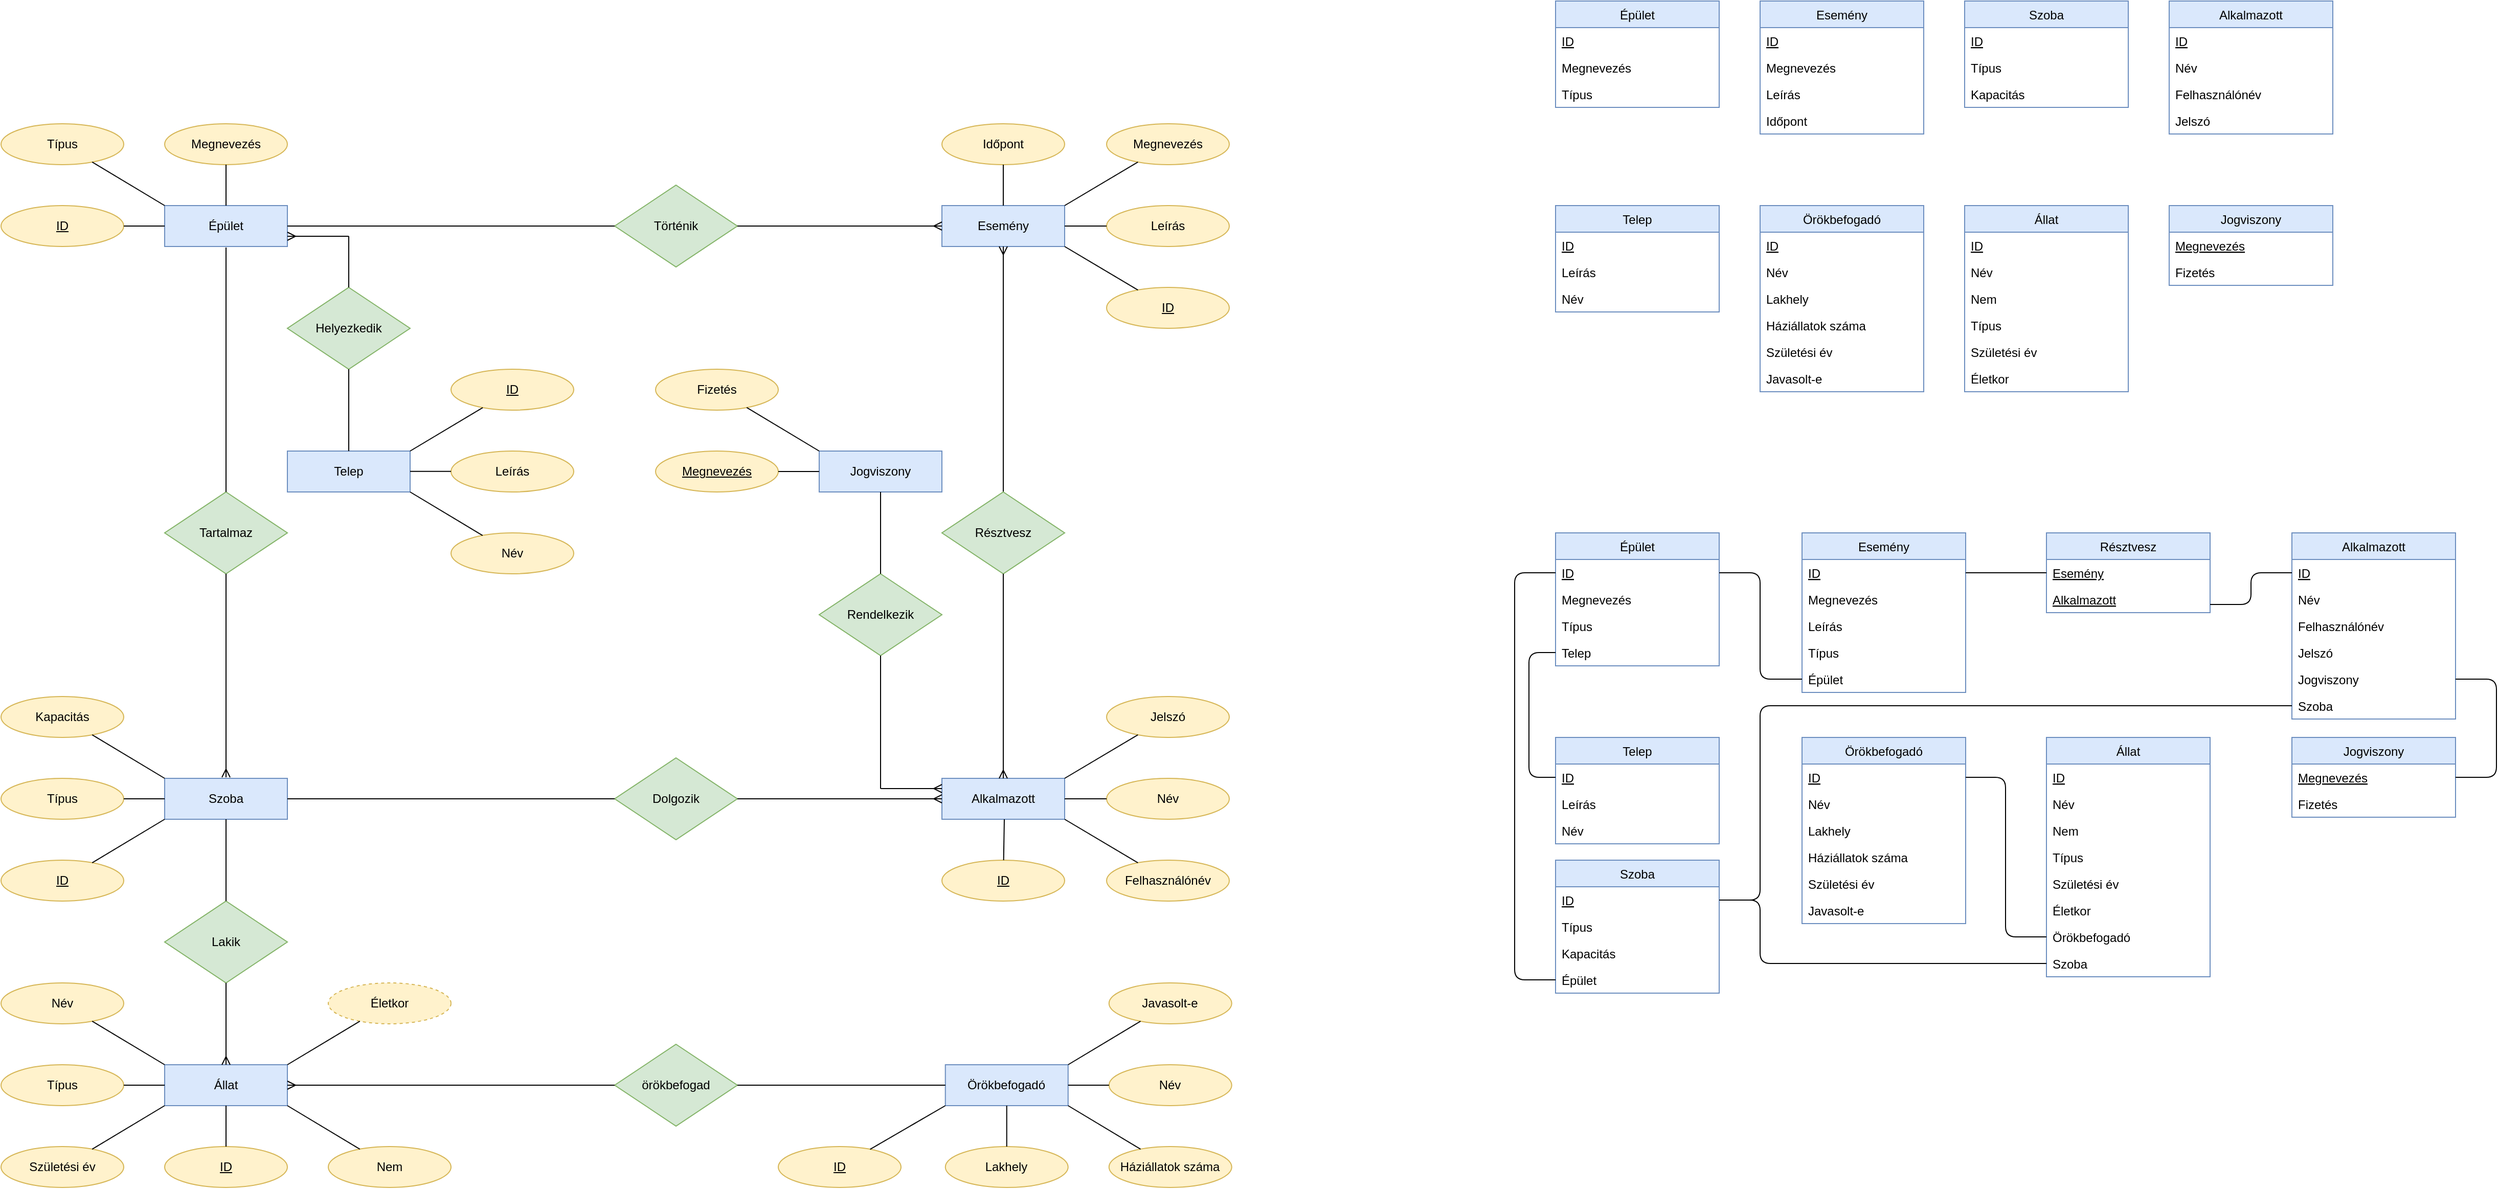<mxfile version="14.5.1" type="device"><diagram id="u18SW2AZ_lB3MHqnyf4B" name="1 oldal"><mxGraphModel dx="1183" dy="716" grid="1" gridSize="10" guides="1" tooltips="1" connect="1" arrows="1" fold="1" page="1" pageScale="1" pageWidth="827" pageHeight="1169" math="0" shadow="0"><root><mxCell id="0"/><mxCell id="1" parent="0"/><mxCell id="mSqwSO7IdRFljXTnR4P8-1" value="Épület" style="rounded=0;whiteSpace=wrap;html=1;fillColor=#dae8fc;strokeColor=#6c8ebf;" parent="1" vertex="1"><mxGeometry x="320" y="280" width="120" height="40" as="geometry"/></mxCell><mxCell id="mSqwSO7IdRFljXTnR4P8-2" value="Szoba" style="rounded=0;whiteSpace=wrap;html=1;fillColor=#dae8fc;strokeColor=#6c8ebf;" parent="1" vertex="1"><mxGeometry x="320" y="840" width="120" height="40" as="geometry"/></mxCell><mxCell id="mSqwSO7IdRFljXTnR4P8-3" value="Állat" style="rounded=0;whiteSpace=wrap;html=1;fillColor=#dae8fc;strokeColor=#6c8ebf;" parent="1" vertex="1"><mxGeometry x="320" y="1120" width="120" height="40" as="geometry"/></mxCell><mxCell id="mSqwSO7IdRFljXTnR4P8-4" value="Alkalmazott" style="rounded=0;whiteSpace=wrap;html=1;fillColor=#dae8fc;strokeColor=#6c8ebf;" parent="1" vertex="1"><mxGeometry x="1080" y="840" width="120" height="40" as="geometry"/></mxCell><mxCell id="mSqwSO7IdRFljXTnR4P8-6" value="Örökbefogadó" style="rounded=0;whiteSpace=wrap;html=1;fillColor=#dae8fc;strokeColor=#6c8ebf;" parent="1" vertex="1"><mxGeometry x="1083.37" y="1120" width="120" height="40" as="geometry"/></mxCell><mxCell id="mSqwSO7IdRFljXTnR4P8-7" value="Megnevezés" style="ellipse;whiteSpace=wrap;html=1;fillColor=#fff2cc;strokeColor=#d6b656;" parent="1" vertex="1"><mxGeometry x="320" y="200" width="120" height="40" as="geometry"/></mxCell><mxCell id="mSqwSO7IdRFljXTnR4P8-9" value="" style="endArrow=none;html=1;entryX=0.5;entryY=0;entryDx=0;entryDy=0;exitX=0.5;exitY=1;exitDx=0;exitDy=0;" parent="1" source="mSqwSO7IdRFljXTnR4P8-7" target="mSqwSO7IdRFljXTnR4P8-1" edge="1"><mxGeometry width="50" height="50" relative="1" as="geometry"><mxPoint x="390" y="340" as="sourcePoint"/><mxPoint x="440" y="290" as="targetPoint"/></mxGeometry></mxCell><mxCell id="mSqwSO7IdRFljXTnR4P8-11" value="Típus" style="ellipse;whiteSpace=wrap;html=1;fillColor=#fff2cc;strokeColor=#d6b656;" parent="1" vertex="1"><mxGeometry x="160" y="200" width="120" height="40" as="geometry"/></mxCell><mxCell id="mSqwSO7IdRFljXTnR4P8-13" value="" style="endArrow=none;html=1;exitX=0;exitY=0;exitDx=0;exitDy=0;" parent="1" source="mSqwSO7IdRFljXTnR4P8-1" target="mSqwSO7IdRFljXTnR4P8-11" edge="1"><mxGeometry width="50" height="50" relative="1" as="geometry"><mxPoint x="390" y="250" as="sourcePoint"/><mxPoint x="390" y="290.0" as="targetPoint"/></mxGeometry></mxCell><mxCell id="mSqwSO7IdRFljXTnR4P8-15" value="Tartalmaz" style="rhombus;whiteSpace=wrap;html=1;fillColor=#d5e8d4;strokeColor=#82b366;" parent="1" vertex="1"><mxGeometry x="320" y="560" width="120" height="80" as="geometry"/></mxCell><mxCell id="mSqwSO7IdRFljXTnR4P8-16" value="Dolgozik" style="rhombus;whiteSpace=wrap;html=1;fillColor=#d5e8d4;strokeColor=#82b366;" parent="1" vertex="1"><mxGeometry x="760" y="820" width="120" height="80" as="geometry"/></mxCell><mxCell id="mSqwSO7IdRFljXTnR4P8-17" value="Lakik" style="rhombus;whiteSpace=wrap;html=1;fillColor=#d5e8d4;strokeColor=#82b366;" parent="1" vertex="1"><mxGeometry x="320" y="960" width="120" height="80" as="geometry"/></mxCell><mxCell id="mSqwSO7IdRFljXTnR4P8-18" value="örökbefogad" style="rhombus;whiteSpace=wrap;html=1;fillColor=#d5e8d4;strokeColor=#82b366;" parent="1" vertex="1"><mxGeometry x="760" y="1100" width="120" height="80" as="geometry"/></mxCell><mxCell id="mSqwSO7IdRFljXTnR4P8-19" value="Kapacitás" style="ellipse;whiteSpace=wrap;html=1;fillColor=#fff2cc;strokeColor=#d6b656;" parent="1" vertex="1"><mxGeometry x="160" y="760" width="120" height="40" as="geometry"/></mxCell><mxCell id="mSqwSO7IdRFljXTnR4P8-20" value="Típus" style="ellipse;whiteSpace=wrap;html=1;fillColor=#fff2cc;strokeColor=#d6b656;" parent="1" vertex="1"><mxGeometry x="160" y="840" width="120" height="40" as="geometry"/></mxCell><mxCell id="mSqwSO7IdRFljXTnR4P8-21" value="Név" style="ellipse;whiteSpace=wrap;html=1;fillColor=#fff2cc;strokeColor=#d6b656;" parent="1" vertex="1"><mxGeometry x="160" y="1040" width="120" height="40" as="geometry"/></mxCell><mxCell id="mSqwSO7IdRFljXTnR4P8-22" value="Típus" style="ellipse;whiteSpace=wrap;html=1;fillColor=#fff2cc;strokeColor=#d6b656;" parent="1" vertex="1"><mxGeometry x="160" y="1120" width="120" height="40" as="geometry"/></mxCell><mxCell id="mSqwSO7IdRFljXTnR4P8-23" value="Születési év" style="ellipse;whiteSpace=wrap;html=1;fillColor=#fff2cc;strokeColor=#d6b656;" parent="1" vertex="1"><mxGeometry x="160" y="1200" width="120" height="40" as="geometry"/></mxCell><mxCell id="mSqwSO7IdRFljXTnR4P8-24" value="Nem" style="ellipse;whiteSpace=wrap;html=1;fillColor=#fff2cc;strokeColor=#d6b656;" parent="1" vertex="1"><mxGeometry x="480" y="1200" width="120" height="40" as="geometry"/></mxCell><mxCell id="mSqwSO7IdRFljXTnR4P8-25" value="&lt;u&gt;ID&lt;/u&gt;" style="ellipse;whiteSpace=wrap;html=1;fillColor=#fff2cc;strokeColor=#d6b656;" parent="1" vertex="1"><mxGeometry x="160" y="280" width="120" height="40" as="geometry"/></mxCell><mxCell id="mSqwSO7IdRFljXTnR4P8-26" value="&lt;u&gt;ID&lt;/u&gt;" style="ellipse;whiteSpace=wrap;html=1;fillColor=#fff2cc;strokeColor=#d6b656;" parent="1" vertex="1"><mxGeometry x="160" y="920" width="120" height="40" as="geometry"/></mxCell><mxCell id="mSqwSO7IdRFljXTnR4P8-27" value="&lt;u&gt;ID&lt;/u&gt;" style="ellipse;whiteSpace=wrap;html=1;fillColor=#fff2cc;strokeColor=#d6b656;" parent="1" vertex="1"><mxGeometry x="320" y="1200" width="120" height="40" as="geometry"/></mxCell><mxCell id="mSqwSO7IdRFljXTnR4P8-28" value="Név" style="ellipse;whiteSpace=wrap;html=1;fillColor=#fff2cc;strokeColor=#d6b656;" parent="1" vertex="1"><mxGeometry x="1241" y="840" width="120" height="40" as="geometry"/></mxCell><mxCell id="mSqwSO7IdRFljXTnR4P8-31" value="Felhasználónév" style="ellipse;whiteSpace=wrap;html=1;fillColor=#fff2cc;strokeColor=#d6b656;" parent="1" vertex="1"><mxGeometry x="1241" y="920" width="120" height="40" as="geometry"/></mxCell><mxCell id="mSqwSO7IdRFljXTnR4P8-32" value="Jelszó" style="ellipse;whiteSpace=wrap;html=1;fillColor=#fff2cc;strokeColor=#d6b656;" parent="1" vertex="1"><mxGeometry x="1241" y="760" width="120" height="40" as="geometry"/></mxCell><mxCell id="mSqwSO7IdRFljXTnR4P8-34" value="&lt;u&gt;ID&lt;/u&gt;" style="ellipse;whiteSpace=wrap;html=1;fillColor=#fff2cc;strokeColor=#d6b656;" parent="1" vertex="1"><mxGeometry x="1080" y="920" width="120" height="40" as="geometry"/></mxCell><mxCell id="mSqwSO7IdRFljXTnR4P8-35" value="Név" style="ellipse;whiteSpace=wrap;html=1;fillColor=#fff2cc;strokeColor=#d6b656;" parent="1" vertex="1"><mxGeometry x="1243.37" y="1120" width="120" height="40" as="geometry"/></mxCell><mxCell id="mSqwSO7IdRFljXTnR4P8-37" value="Lakhely" style="ellipse;whiteSpace=wrap;html=1;fillColor=#fff2cc;strokeColor=#d6b656;" parent="1" vertex="1"><mxGeometry x="1083.37" y="1200" width="120" height="40" as="geometry"/></mxCell><mxCell id="mSqwSO7IdRFljXTnR4P8-38" value="Háziállatok száma" style="ellipse;whiteSpace=wrap;html=1;fillColor=#fff2cc;strokeColor=#d6b656;" parent="1" vertex="1"><mxGeometry x="1243.37" y="1200" width="120" height="40" as="geometry"/></mxCell><mxCell id="mSqwSO7IdRFljXTnR4P8-39" value="Javasolt-e" style="ellipse;whiteSpace=wrap;html=1;fillColor=#fff2cc;strokeColor=#d6b656;" parent="1" vertex="1"><mxGeometry x="1243.37" y="1040" width="120" height="40" as="geometry"/></mxCell><mxCell id="mSqwSO7IdRFljXTnR4P8-42" value="Esemény" style="rounded=0;whiteSpace=wrap;html=1;fillColor=#dae8fc;strokeColor=#6c8ebf;" parent="1" vertex="1"><mxGeometry x="1080" y="280" width="120" height="40" as="geometry"/></mxCell><mxCell id="mSqwSO7IdRFljXTnR4P8-43" value="Időpont" style="ellipse;whiteSpace=wrap;html=1;fillColor=#fff2cc;strokeColor=#d6b656;" parent="1" vertex="1"><mxGeometry x="1080" y="200" width="120" height="40" as="geometry"/></mxCell><mxCell id="mSqwSO7IdRFljXTnR4P8-44" value="Megnevezés" style="ellipse;whiteSpace=wrap;html=1;fillColor=#fff2cc;strokeColor=#d6b656;" parent="1" vertex="1"><mxGeometry x="1241" y="200" width="120" height="40" as="geometry"/></mxCell><mxCell id="mSqwSO7IdRFljXTnR4P8-45" value="Leírás" style="ellipse;whiteSpace=wrap;html=1;fillColor=#fff2cc;strokeColor=#d6b656;" parent="1" vertex="1"><mxGeometry x="1241" y="280" width="120" height="40" as="geometry"/></mxCell><mxCell id="mSqwSO7IdRFljXTnR4P8-46" value="&lt;u&gt;ID&lt;/u&gt;" style="ellipse;whiteSpace=wrap;html=1;fillColor=#fff2cc;strokeColor=#d6b656;" parent="1" vertex="1"><mxGeometry x="1241" y="360" width="120" height="40" as="geometry"/></mxCell><mxCell id="mSqwSO7IdRFljXTnR4P8-48" value="Történik" style="rhombus;whiteSpace=wrap;html=1;fillColor=#d5e8d4;strokeColor=#82b366;" parent="1" vertex="1"><mxGeometry x="760" y="260" width="120" height="80" as="geometry"/></mxCell><mxCell id="mSqwSO7IdRFljXTnR4P8-49" value="" style="endArrow=none;html=1;entryX=0;entryY=0.5;entryDx=0;entryDy=0;" parent="1" source="mSqwSO7IdRFljXTnR4P8-25" target="mSqwSO7IdRFljXTnR4P8-1" edge="1"><mxGeometry width="50" height="50" relative="1" as="geometry"><mxPoint x="280" y="300" as="sourcePoint"/><mxPoint x="350" y="370" as="targetPoint"/></mxGeometry></mxCell><mxCell id="mSqwSO7IdRFljXTnR4P8-51" value="" style="endArrow=none;html=1;exitX=0;exitY=0;exitDx=0;exitDy=0;" parent="1" source="mSqwSO7IdRFljXTnR4P8-2" target="mSqwSO7IdRFljXTnR4P8-19" edge="1"><mxGeometry width="50" height="50" relative="1" as="geometry"><mxPoint x="300" y="520.0" as="sourcePoint"/><mxPoint x="340" y="520.0" as="targetPoint"/></mxGeometry></mxCell><mxCell id="mSqwSO7IdRFljXTnR4P8-52" value="" style="endArrow=none;html=1;" parent="1" source="mSqwSO7IdRFljXTnR4P8-2" target="mSqwSO7IdRFljXTnR4P8-20" edge="1"><mxGeometry width="50" height="50" relative="1" as="geometry"><mxPoint x="330" y="850" as="sourcePoint"/><mxPoint x="259.139" y="807.483" as="targetPoint"/></mxGeometry></mxCell><mxCell id="mSqwSO7IdRFljXTnR4P8-54" value="" style="endArrow=none;html=1;entryX=0;entryY=1;entryDx=0;entryDy=0;" parent="1" source="mSqwSO7IdRFljXTnR4P8-26" target="mSqwSO7IdRFljXTnR4P8-2" edge="1"><mxGeometry width="50" height="50" relative="1" as="geometry"><mxPoint x="340" y="880" as="sourcePoint"/><mxPoint x="300" y="880" as="targetPoint"/></mxGeometry></mxCell><mxCell id="mSqwSO7IdRFljXTnR4P8-55" value="" style="endArrow=none;html=1;exitX=0;exitY=0;exitDx=0;exitDy=0;" parent="1" source="mSqwSO7IdRFljXTnR4P8-3" target="mSqwSO7IdRFljXTnR4P8-21" edge="1"><mxGeometry width="50" height="50" relative="1" as="geometry"><mxPoint x="350" y="890" as="sourcePoint"/><mxPoint x="310" y="890" as="targetPoint"/></mxGeometry></mxCell><mxCell id="mSqwSO7IdRFljXTnR4P8-56" value="" style="endArrow=none;html=1;exitX=1;exitY=1;exitDx=0;exitDy=0;" parent="1" source="mSqwSO7IdRFljXTnR4P8-3" target="mSqwSO7IdRFljXTnR4P8-24" edge="1"><mxGeometry width="50" height="50" relative="1" as="geometry"><mxPoint x="330" y="1130" as="sourcePoint"/><mxPoint x="259.139" y="1087.483" as="targetPoint"/></mxGeometry></mxCell><mxCell id="mSqwSO7IdRFljXTnR4P8-58" value="" style="endArrow=none;html=1;exitX=0.5;exitY=1;exitDx=0;exitDy=0;entryX=0.5;entryY=0;entryDx=0;entryDy=0;" parent="1" source="mSqwSO7IdRFljXTnR4P8-3" target="mSqwSO7IdRFljXTnR4P8-27" edge="1"><mxGeometry width="50" height="50" relative="1" as="geometry"><mxPoint x="450" y="1170" as="sourcePoint"/><mxPoint x="520.861" y="1212.517" as="targetPoint"/></mxGeometry></mxCell><mxCell id="mSqwSO7IdRFljXTnR4P8-59" value="" style="endArrow=none;html=1;exitX=0;exitY=1;exitDx=0;exitDy=0;" parent="1" source="mSqwSO7IdRFljXTnR4P8-3" target="mSqwSO7IdRFljXTnR4P8-23" edge="1"><mxGeometry width="50" height="50" relative="1" as="geometry"><mxPoint x="390" y="1170" as="sourcePoint"/><mxPoint x="390" y="1210" as="targetPoint"/></mxGeometry></mxCell><mxCell id="mSqwSO7IdRFljXTnR4P8-60" value="" style="endArrow=none;html=1;exitX=0;exitY=0.5;exitDx=0;exitDy=0;entryX=1;entryY=0.5;entryDx=0;entryDy=0;" parent="1" source="mSqwSO7IdRFljXTnR4P8-3" target="mSqwSO7IdRFljXTnR4P8-22" edge="1"><mxGeometry width="50" height="50" relative="1" as="geometry"><mxPoint x="330" y="1170" as="sourcePoint"/><mxPoint x="259.139" y="1212.517" as="targetPoint"/></mxGeometry></mxCell><mxCell id="mSqwSO7IdRFljXTnR4P8-62" value="" style="endArrow=none;html=1;entryX=0.5;entryY=1;entryDx=0;entryDy=0;" parent="1" source="mSqwSO7IdRFljXTnR4P8-37" target="mSqwSO7IdRFljXTnR4P8-6" edge="1"><mxGeometry width="50" height="50" relative="1" as="geometry"><mxPoint x="1022.509" y="1212.517" as="sourcePoint"/><mxPoint x="1093.37" y="1170" as="targetPoint"/></mxGeometry></mxCell><mxCell id="mSqwSO7IdRFljXTnR4P8-63" value="" style="endArrow=none;html=1;entryX=1;entryY=1;entryDx=0;entryDy=0;" parent="1" source="mSqwSO7IdRFljXTnR4P8-38" target="mSqwSO7IdRFljXTnR4P8-6" edge="1"><mxGeometry width="50" height="50" relative="1" as="geometry"><mxPoint x="1032.509" y="1222.517" as="sourcePoint"/><mxPoint x="1103.37" y="1180" as="targetPoint"/></mxGeometry></mxCell><mxCell id="mSqwSO7IdRFljXTnR4P8-64" value="" style="endArrow=none;html=1;entryX=1;entryY=0.5;entryDx=0;entryDy=0;exitX=0;exitY=0.5;exitDx=0;exitDy=0;" parent="1" source="mSqwSO7IdRFljXTnR4P8-35" target="mSqwSO7IdRFljXTnR4P8-6" edge="1"><mxGeometry width="50" height="50" relative="1" as="geometry"><mxPoint x="1284.231" y="1212.517" as="sourcePoint"/><mxPoint x="1213.37" y="1170" as="targetPoint"/></mxGeometry></mxCell><mxCell id="mSqwSO7IdRFljXTnR4P8-65" value="" style="endArrow=none;html=1;entryX=1;entryY=0;entryDx=0;entryDy=0;" parent="1" source="mSqwSO7IdRFljXTnR4P8-39" target="mSqwSO7IdRFljXTnR4P8-6" edge="1"><mxGeometry width="50" height="50" relative="1" as="geometry"><mxPoint x="1253.37" y="1150" as="sourcePoint"/><mxPoint x="1213.37" y="1150" as="targetPoint"/></mxGeometry></mxCell><mxCell id="mSqwSO7IdRFljXTnR4P8-68" value="" style="endArrow=none;html=1;exitX=1;exitY=1;exitDx=0;exitDy=0;" parent="1" source="mSqwSO7IdRFljXTnR4P8-4" target="mSqwSO7IdRFljXTnR4P8-31" edge="1"><mxGeometry width="50" height="50" relative="1" as="geometry"><mxPoint x="1153.37" y="890" as="sourcePoint"/><mxPoint x="1153.37" y="930" as="targetPoint"/></mxGeometry></mxCell><mxCell id="mSqwSO7IdRFljXTnR4P8-69" value="" style="endArrow=none;html=1;exitX=1;exitY=0.5;exitDx=0;exitDy=0;" parent="1" source="mSqwSO7IdRFljXTnR4P8-4" target="mSqwSO7IdRFljXTnR4P8-28" edge="1"><mxGeometry width="50" height="50" relative="1" as="geometry"><mxPoint x="1213.37" y="890" as="sourcePoint"/><mxPoint x="1284.231" y="932.517" as="targetPoint"/></mxGeometry></mxCell><mxCell id="mSqwSO7IdRFljXTnR4P8-70" value="" style="endArrow=none;html=1;exitX=1;exitY=0;exitDx=0;exitDy=0;" parent="1" source="mSqwSO7IdRFljXTnR4P8-4" target="mSqwSO7IdRFljXTnR4P8-32" edge="1"><mxGeometry width="50" height="50" relative="1" as="geometry"><mxPoint x="1213.37" y="870" as="sourcePoint"/><mxPoint x="1253.37" y="870" as="targetPoint"/></mxGeometry></mxCell><mxCell id="mSqwSO7IdRFljXTnR4P8-71" value="" style="endArrow=none;html=1;" parent="1" target="mSqwSO7IdRFljXTnR4P8-34" edge="1"><mxGeometry width="50" height="50" relative="1" as="geometry"><mxPoint x="1141" y="880" as="sourcePoint"/><mxPoint x="1284.231" y="807.483" as="targetPoint"/></mxGeometry></mxCell><mxCell id="mSqwSO7IdRFljXTnR4P8-73" value="" style="endArrow=none;html=1;entryX=1;entryY=1;entryDx=0;entryDy=0;" parent="1" source="mSqwSO7IdRFljXTnR4P8-46" target="mSqwSO7IdRFljXTnR4P8-42" edge="1"><mxGeometry width="50" height="50" relative="1" as="geometry"><mxPoint x="1163.37" y="660" as="sourcePoint"/><mxPoint x="1163.37" y="620" as="targetPoint"/></mxGeometry></mxCell><mxCell id="mSqwSO7IdRFljXTnR4P8-74" value="" style="endArrow=none;html=1;entryX=1;entryY=0.5;entryDx=0;entryDy=0;exitX=0;exitY=0.5;exitDx=0;exitDy=0;" parent="1" source="mSqwSO7IdRFljXTnR4P8-45" target="mSqwSO7IdRFljXTnR4P8-42" edge="1"><mxGeometry width="50" height="50" relative="1" as="geometry"><mxPoint x="1284.231" y="372.517" as="sourcePoint"/><mxPoint x="1213.37" y="330" as="targetPoint"/></mxGeometry></mxCell><mxCell id="mSqwSO7IdRFljXTnR4P8-75" value="" style="endArrow=none;html=1;entryX=1;entryY=0;entryDx=0;entryDy=0;" parent="1" source="mSqwSO7IdRFljXTnR4P8-44" target="mSqwSO7IdRFljXTnR4P8-42" edge="1"><mxGeometry width="50" height="50" relative="1" as="geometry"><mxPoint x="1253.37" y="310" as="sourcePoint"/><mxPoint x="1213.37" y="310" as="targetPoint"/></mxGeometry></mxCell><mxCell id="mSqwSO7IdRFljXTnR4P8-76" value="" style="endArrow=none;html=1;entryX=0.5;entryY=0;entryDx=0;entryDy=0;exitX=0.5;exitY=1;exitDx=0;exitDy=0;" parent="1" source="mSqwSO7IdRFljXTnR4P8-43" target="mSqwSO7IdRFljXTnR4P8-42" edge="1"><mxGeometry width="50" height="50" relative="1" as="geometry"><mxPoint x="1284.231" y="247.483" as="sourcePoint"/><mxPoint x="1213.37" y="290" as="targetPoint"/></mxGeometry></mxCell><mxCell id="mSqwSO7IdRFljXTnR4P8-78" value="" style="endArrow=none;html=1;startArrow=ERmany;startFill=0;exitX=0.5;exitY=1;exitDx=0;exitDy=0;entryX=0.5;entryY=0;entryDx=0;entryDy=0;" parent="1" source="mSqwSO7IdRFljXTnR4P8-42" target="mSqwSO7IdRFljXTnR4P8-79" edge="1"><mxGeometry width="50" height="50" relative="1" as="geometry"><mxPoint x="1043.37" y="420" as="sourcePoint"/><mxPoint x="1093.37" y="370" as="targetPoint"/></mxGeometry></mxCell><mxCell id="mSqwSO7IdRFljXTnR4P8-79" value="Résztvesz" style="rhombus;whiteSpace=wrap;html=1;fillColor=#d5e8d4;strokeColor=#82b366;" parent="1" vertex="1"><mxGeometry x="1080" y="560" width="120" height="80" as="geometry"/></mxCell><mxCell id="mSqwSO7IdRFljXTnR4P8-80" value="" style="endArrow=none;html=1;startArrow=ERmany;startFill=0;exitX=0.5;exitY=0;exitDx=0;exitDy=0;entryX=0.5;entryY=1;entryDx=0;entryDy=0;" parent="1" source="mSqwSO7IdRFljXTnR4P8-4" target="mSqwSO7IdRFljXTnR4P8-79" edge="1"><mxGeometry width="50" height="50" relative="1" as="geometry"><mxPoint x="1153.37" y="530" as="sourcePoint"/><mxPoint x="1153.37" y="650" as="targetPoint"/></mxGeometry></mxCell><mxCell id="mSqwSO7IdRFljXTnR4P8-83" value="" style="endArrow=none;html=1;startArrow=ERmany;startFill=0;exitX=0;exitY=0.5;exitDx=0;exitDy=0;entryX=1;entryY=0.5;entryDx=0;entryDy=0;" parent="1" source="mSqwSO7IdRFljXTnR4P8-42" target="mSqwSO7IdRFljXTnR4P8-48" edge="1"><mxGeometry width="50" height="50" relative="1" as="geometry"><mxPoint x="570" y="320" as="sourcePoint"/><mxPoint x="760" y="300" as="targetPoint"/></mxGeometry></mxCell><mxCell id="mSqwSO7IdRFljXTnR4P8-85" value="" style="endArrow=none;html=1;entryX=0;entryY=0.5;entryDx=0;entryDy=0;exitX=1;exitY=0.5;exitDx=0;exitDy=0;" parent="1" source="mSqwSO7IdRFljXTnR4P8-1" target="mSqwSO7IdRFljXTnR4P8-48" edge="1"><mxGeometry width="50" height="50" relative="1" as="geometry"><mxPoint x="939.139" y="247.483" as="sourcePoint"/><mxPoint x="1010" y="290" as="targetPoint"/></mxGeometry></mxCell><mxCell id="mSqwSO7IdRFljXTnR4P8-87" value="" style="endArrow=none;html=1;entryX=0.5;entryY=0;entryDx=0;entryDy=0;" parent="1" target="mSqwSO7IdRFljXTnR4P8-15" edge="1"><mxGeometry width="50" height="50" relative="1" as="geometry"><mxPoint x="380" y="321" as="sourcePoint"/><mxPoint x="650" y="310" as="targetPoint"/></mxGeometry></mxCell><mxCell id="mSqwSO7IdRFljXTnR4P8-89" value="" style="endArrow=none;html=1;startArrow=ERmany;startFill=0;entryX=0.5;entryY=1;entryDx=0;entryDy=0;" parent="1" target="mSqwSO7IdRFljXTnR4P8-15" edge="1"><mxGeometry width="50" height="50" relative="1" as="geometry"><mxPoint x="380" y="839" as="sourcePoint"/><mxPoint x="770" y="510" as="targetPoint"/></mxGeometry></mxCell><mxCell id="mSqwSO7IdRFljXTnR4P8-91" value="" style="endArrow=none;html=1;entryX=0.5;entryY=0;entryDx=0;entryDy=0;exitX=0.5;exitY=1;exitDx=0;exitDy=0;" parent="1" source="mSqwSO7IdRFljXTnR4P8-2" target="mSqwSO7IdRFljXTnR4P8-17" edge="1"><mxGeometry width="50" height="50" relative="1" as="geometry"><mxPoint x="400" y="890" as="sourcePoint"/><mxPoint x="400" y="1009" as="targetPoint"/></mxGeometry></mxCell><mxCell id="mSqwSO7IdRFljXTnR4P8-93" value="" style="endArrow=none;html=1;startArrow=ERmany;startFill=0;entryX=0.5;entryY=1;entryDx=0;entryDy=0;exitX=0.5;exitY=0;exitDx=0;exitDy=0;" parent="1" source="mSqwSO7IdRFljXTnR4P8-3" target="mSqwSO7IdRFljXTnR4P8-17" edge="1"><mxGeometry width="50" height="50" relative="1" as="geometry"><mxPoint x="413" y="1109" as="sourcePoint"/><mxPoint x="413" y="990" as="targetPoint"/></mxGeometry></mxCell><mxCell id="mSqwSO7IdRFljXTnR4P8-95" value="" style="endArrow=none;html=1;entryX=0;entryY=0.5;entryDx=0;entryDy=0;exitX=1;exitY=0.5;exitDx=0;exitDy=0;" parent="1" source="mSqwSO7IdRFljXTnR4P8-2" target="mSqwSO7IdRFljXTnR4P8-16" edge="1"><mxGeometry width="50" height="50" relative="1" as="geometry"><mxPoint x="500" y="870" as="sourcePoint"/><mxPoint x="500" y="950" as="targetPoint"/></mxGeometry></mxCell><mxCell id="mSqwSO7IdRFljXTnR4P8-97" value="" style="endArrow=none;html=1;startArrow=ERmany;startFill=0;entryX=1;entryY=0.5;entryDx=0;entryDy=0;" parent="1" target="mSqwSO7IdRFljXTnR4P8-16" edge="1" source="mSqwSO7IdRFljXTnR4P8-4"><mxGeometry width="50" height="50" relative="1" as="geometry"><mxPoint x="1080" y="860" as="sourcePoint"/><mxPoint x="820" y="859" as="targetPoint"/></mxGeometry></mxCell><mxCell id="mSqwSO7IdRFljXTnR4P8-99" value="" style="endArrow=none;html=1;startArrow=ERmany;startFill=0;entryX=0;entryY=0.5;entryDx=0;entryDy=0;exitX=1;exitY=0.5;exitDx=0;exitDy=0;" parent="1" source="mSqwSO7IdRFljXTnR4P8-3" target="mSqwSO7IdRFljXTnR4P8-18" edge="1"><mxGeometry width="50" height="50" relative="1" as="geometry"><mxPoint x="947" y="1059.5" as="sourcePoint"/><mxPoint x="747" y="1060.5" as="targetPoint"/></mxGeometry></mxCell><mxCell id="mSqwSO7IdRFljXTnR4P8-101" value="" style="endArrow=none;html=1;exitX=1;exitY=0.5;exitDx=0;exitDy=0;entryX=0;entryY=0.5;entryDx=0;entryDy=0;" parent="1" source="mSqwSO7IdRFljXTnR4P8-18" target="mSqwSO7IdRFljXTnR4P8-6" edge="1"><mxGeometry width="50" height="50" relative="1" as="geometry"><mxPoint x="790" y="1079" as="sourcePoint"/><mxPoint x="450" y="1140" as="targetPoint"/></mxGeometry></mxCell><mxCell id="onhBjbuUbGaA4qUDEB0M-1" value="Épület" style="swimlane;fontStyle=0;childLayout=stackLayout;horizontal=1;startSize=26;horizontalStack=0;resizeParent=1;resizeParentMax=0;resizeLast=0;collapsible=1;marginBottom=0;fillColor=#dae8fc;strokeColor=#6c8ebf;" vertex="1" parent="1"><mxGeometry x="1680" y="80" width="160" height="104" as="geometry"/></mxCell><mxCell id="onhBjbuUbGaA4qUDEB0M-2" value="ID" style="text;strokeColor=none;fillColor=none;align=left;verticalAlign=top;spacingLeft=4;spacingRight=4;overflow=hidden;rotatable=0;points=[[0,0.5],[1,0.5]];portConstraint=eastwest;fontStyle=4" vertex="1" parent="onhBjbuUbGaA4qUDEB0M-1"><mxGeometry y="26" width="160" height="26" as="geometry"/></mxCell><mxCell id="onhBjbuUbGaA4qUDEB0M-4" value="Megnevezés" style="text;strokeColor=none;fillColor=none;align=left;verticalAlign=top;spacingLeft=4;spacingRight=4;overflow=hidden;rotatable=0;points=[[0,0.5],[1,0.5]];portConstraint=eastwest;" vertex="1" parent="onhBjbuUbGaA4qUDEB0M-1"><mxGeometry y="52" width="160" height="26" as="geometry"/></mxCell><mxCell id="onhBjbuUbGaA4qUDEB0M-26" value="Típus" style="text;strokeColor=none;fillColor=none;align=left;verticalAlign=top;spacingLeft=4;spacingRight=4;overflow=hidden;rotatable=0;points=[[0,0.5],[1,0.5]];portConstraint=eastwest;" vertex="1" parent="onhBjbuUbGaA4qUDEB0M-1"><mxGeometry y="78" width="160" height="26" as="geometry"/></mxCell><mxCell id="onhBjbuUbGaA4qUDEB0M-5" value="Esemény" style="swimlane;fontStyle=0;childLayout=stackLayout;horizontal=1;startSize=26;horizontalStack=0;resizeParent=1;resizeParentMax=0;resizeLast=0;collapsible=1;marginBottom=0;fillColor=#dae8fc;strokeColor=#6c8ebf;" vertex="1" parent="1"><mxGeometry x="1880" y="80" width="160" height="130" as="geometry"/></mxCell><mxCell id="onhBjbuUbGaA4qUDEB0M-6" value="ID" style="text;strokeColor=none;fillColor=none;align=left;verticalAlign=top;spacingLeft=4;spacingRight=4;overflow=hidden;rotatable=0;points=[[0,0.5],[1,0.5]];portConstraint=eastwest;fontStyle=4" vertex="1" parent="onhBjbuUbGaA4qUDEB0M-5"><mxGeometry y="26" width="160" height="26" as="geometry"/></mxCell><mxCell id="onhBjbuUbGaA4qUDEB0M-7" value="Megnevezés" style="text;strokeColor=none;fillColor=none;align=left;verticalAlign=top;spacingLeft=4;spacingRight=4;overflow=hidden;rotatable=0;points=[[0,0.5],[1,0.5]];portConstraint=eastwest;" vertex="1" parent="onhBjbuUbGaA4qUDEB0M-5"><mxGeometry y="52" width="160" height="26" as="geometry"/></mxCell><mxCell id="onhBjbuUbGaA4qUDEB0M-8" value="Leírás" style="text;strokeColor=none;fillColor=none;align=left;verticalAlign=top;spacingLeft=4;spacingRight=4;overflow=hidden;rotatable=0;points=[[0,0.5],[1,0.5]];portConstraint=eastwest;" vertex="1" parent="onhBjbuUbGaA4qUDEB0M-5"><mxGeometry y="78" width="160" height="26" as="geometry"/></mxCell><mxCell id="onhBjbuUbGaA4qUDEB0M-25" value="Időpont" style="text;strokeColor=none;fillColor=none;align=left;verticalAlign=top;spacingLeft=4;spacingRight=4;overflow=hidden;rotatable=0;points=[[0,0.5],[1,0.5]];portConstraint=eastwest;" vertex="1" parent="onhBjbuUbGaA4qUDEB0M-5"><mxGeometry y="104" width="160" height="26" as="geometry"/></mxCell><mxCell id="onhBjbuUbGaA4qUDEB0M-9" value="Szoba" style="swimlane;fontStyle=0;childLayout=stackLayout;horizontal=1;startSize=26;horizontalStack=0;resizeParent=1;resizeParentMax=0;resizeLast=0;collapsible=1;marginBottom=0;fillColor=#dae8fc;strokeColor=#6c8ebf;" vertex="1" parent="1"><mxGeometry x="2080" y="80" width="160" height="104" as="geometry"/></mxCell><mxCell id="onhBjbuUbGaA4qUDEB0M-10" value="ID" style="text;strokeColor=none;fillColor=none;align=left;verticalAlign=top;spacingLeft=4;spacingRight=4;overflow=hidden;rotatable=0;points=[[0,0.5],[1,0.5]];portConstraint=eastwest;fontStyle=4" vertex="1" parent="onhBjbuUbGaA4qUDEB0M-9"><mxGeometry y="26" width="160" height="26" as="geometry"/></mxCell><mxCell id="onhBjbuUbGaA4qUDEB0M-11" value="Típus" style="text;strokeColor=none;fillColor=none;align=left;verticalAlign=top;spacingLeft=4;spacingRight=4;overflow=hidden;rotatable=0;points=[[0,0.5],[1,0.5]];portConstraint=eastwest;" vertex="1" parent="onhBjbuUbGaA4qUDEB0M-9"><mxGeometry y="52" width="160" height="26" as="geometry"/></mxCell><mxCell id="onhBjbuUbGaA4qUDEB0M-12" value="Kapacitás" style="text;strokeColor=none;fillColor=none;align=left;verticalAlign=top;spacingLeft=4;spacingRight=4;overflow=hidden;rotatable=0;points=[[0,0.5],[1,0.5]];portConstraint=eastwest;" vertex="1" parent="onhBjbuUbGaA4qUDEB0M-9"><mxGeometry y="78" width="160" height="26" as="geometry"/></mxCell><mxCell id="onhBjbuUbGaA4qUDEB0M-13" value="Alkalmazott" style="swimlane;fontStyle=0;childLayout=stackLayout;horizontal=1;startSize=26;horizontalStack=0;resizeParent=1;resizeParentMax=0;resizeLast=0;collapsible=1;marginBottom=0;fillColor=#dae8fc;strokeColor=#6c8ebf;" vertex="1" parent="1"><mxGeometry x="2280" y="80" width="160" height="130" as="geometry"/></mxCell><mxCell id="onhBjbuUbGaA4qUDEB0M-14" value="ID" style="text;strokeColor=none;fillColor=none;align=left;verticalAlign=top;spacingLeft=4;spacingRight=4;overflow=hidden;rotatable=0;points=[[0,0.5],[1,0.5]];portConstraint=eastwest;fontStyle=4" vertex="1" parent="onhBjbuUbGaA4qUDEB0M-13"><mxGeometry y="26" width="160" height="26" as="geometry"/></mxCell><mxCell id="onhBjbuUbGaA4qUDEB0M-15" value="Név" style="text;strokeColor=none;fillColor=none;align=left;verticalAlign=top;spacingLeft=4;spacingRight=4;overflow=hidden;rotatable=0;points=[[0,0.5],[1,0.5]];portConstraint=eastwest;" vertex="1" parent="onhBjbuUbGaA4qUDEB0M-13"><mxGeometry y="52" width="160" height="26" as="geometry"/></mxCell><mxCell id="onhBjbuUbGaA4qUDEB0M-16" value="Felhasználónév" style="text;strokeColor=none;fillColor=none;align=left;verticalAlign=top;spacingLeft=4;spacingRight=4;overflow=hidden;rotatable=0;points=[[0,0.5],[1,0.5]];portConstraint=eastwest;" vertex="1" parent="onhBjbuUbGaA4qUDEB0M-13"><mxGeometry y="78" width="160" height="26" as="geometry"/></mxCell><mxCell id="onhBjbuUbGaA4qUDEB0M-29" value="Jelszó" style="text;strokeColor=none;fillColor=none;align=left;verticalAlign=top;spacingLeft=4;spacingRight=4;overflow=hidden;rotatable=0;points=[[0,0.5],[1,0.5]];portConstraint=eastwest;" vertex="1" parent="onhBjbuUbGaA4qUDEB0M-13"><mxGeometry y="104" width="160" height="26" as="geometry"/></mxCell><mxCell id="onhBjbuUbGaA4qUDEB0M-17" value="Állat" style="swimlane;fontStyle=0;childLayout=stackLayout;horizontal=1;startSize=26;horizontalStack=0;resizeParent=1;resizeParentMax=0;resizeLast=0;collapsible=1;marginBottom=0;fillColor=#dae8fc;strokeColor=#6c8ebf;" vertex="1" parent="1"><mxGeometry x="2080" y="280" width="160" height="182" as="geometry"/></mxCell><mxCell id="onhBjbuUbGaA4qUDEB0M-18" value="ID" style="text;strokeColor=none;fillColor=none;align=left;verticalAlign=top;spacingLeft=4;spacingRight=4;overflow=hidden;rotatable=0;points=[[0,0.5],[1,0.5]];portConstraint=eastwest;fontStyle=4" vertex="1" parent="onhBjbuUbGaA4qUDEB0M-17"><mxGeometry y="26" width="160" height="26" as="geometry"/></mxCell><mxCell id="onhBjbuUbGaA4qUDEB0M-19" value="Név" style="text;strokeColor=none;fillColor=none;align=left;verticalAlign=top;spacingLeft=4;spacingRight=4;overflow=hidden;rotatable=0;points=[[0,0.5],[1,0.5]];portConstraint=eastwest;" vertex="1" parent="onhBjbuUbGaA4qUDEB0M-17"><mxGeometry y="52" width="160" height="26" as="geometry"/></mxCell><mxCell id="onhBjbuUbGaA4qUDEB0M-20" value="Nem" style="text;strokeColor=none;fillColor=none;align=left;verticalAlign=top;spacingLeft=4;spacingRight=4;overflow=hidden;rotatable=0;points=[[0,0.5],[1,0.5]];portConstraint=eastwest;" vertex="1" parent="onhBjbuUbGaA4qUDEB0M-17"><mxGeometry y="78" width="160" height="26" as="geometry"/></mxCell><mxCell id="onhBjbuUbGaA4qUDEB0M-32" value="Típus" style="text;strokeColor=none;fillColor=none;align=left;verticalAlign=top;spacingLeft=4;spacingRight=4;overflow=hidden;rotatable=0;points=[[0,0.5],[1,0.5]];portConstraint=eastwest;" vertex="1" parent="onhBjbuUbGaA4qUDEB0M-17"><mxGeometry y="104" width="160" height="26" as="geometry"/></mxCell><mxCell id="onhBjbuUbGaA4qUDEB0M-33" value="Születési év" style="text;strokeColor=none;fillColor=none;align=left;verticalAlign=top;spacingLeft=4;spacingRight=4;overflow=hidden;rotatable=0;points=[[0,0.5],[1,0.5]];portConstraint=eastwest;" vertex="1" parent="onhBjbuUbGaA4qUDEB0M-17"><mxGeometry y="130" width="160" height="26" as="geometry"/></mxCell><mxCell id="onhBjbuUbGaA4qUDEB0M-166" value="Életkor" style="text;strokeColor=none;fillColor=none;align=left;verticalAlign=top;spacingLeft=4;spacingRight=4;overflow=hidden;rotatable=0;points=[[0,0.5],[1,0.5]];portConstraint=eastwest;" vertex="1" parent="onhBjbuUbGaA4qUDEB0M-17"><mxGeometry y="156" width="160" height="26" as="geometry"/></mxCell><mxCell id="onhBjbuUbGaA4qUDEB0M-21" value="Örökbefogadó" style="swimlane;fontStyle=0;childLayout=stackLayout;horizontal=1;startSize=26;horizontalStack=0;resizeParent=1;resizeParentMax=0;resizeLast=0;collapsible=1;marginBottom=0;fillColor=#dae8fc;strokeColor=#6c8ebf;" vertex="1" parent="1"><mxGeometry x="1880" y="280" width="160" height="182" as="geometry"/></mxCell><mxCell id="onhBjbuUbGaA4qUDEB0M-22" value="ID" style="text;strokeColor=none;fillColor=none;align=left;verticalAlign=top;spacingLeft=4;spacingRight=4;overflow=hidden;rotatable=0;points=[[0,0.5],[1,0.5]];portConstraint=eastwest;fontStyle=4" vertex="1" parent="onhBjbuUbGaA4qUDEB0M-21"><mxGeometry y="26" width="160" height="26" as="geometry"/></mxCell><mxCell id="onhBjbuUbGaA4qUDEB0M-23" value="Név" style="text;strokeColor=none;fillColor=none;align=left;verticalAlign=top;spacingLeft=4;spacingRight=4;overflow=hidden;rotatable=0;points=[[0,0.5],[1,0.5]];portConstraint=eastwest;" vertex="1" parent="onhBjbuUbGaA4qUDEB0M-21"><mxGeometry y="52" width="160" height="26" as="geometry"/></mxCell><mxCell id="onhBjbuUbGaA4qUDEB0M-24" value="Lakhely" style="text;strokeColor=none;fillColor=none;align=left;verticalAlign=top;spacingLeft=4;spacingRight=4;overflow=hidden;rotatable=0;points=[[0,0.5],[1,0.5]];portConstraint=eastwest;" vertex="1" parent="onhBjbuUbGaA4qUDEB0M-21"><mxGeometry y="78" width="160" height="26" as="geometry"/></mxCell><mxCell id="onhBjbuUbGaA4qUDEB0M-37" value="Háziállatok száma" style="text;strokeColor=none;fillColor=none;align=left;verticalAlign=top;spacingLeft=4;spacingRight=4;overflow=hidden;rotatable=0;points=[[0,0.5],[1,0.5]];portConstraint=eastwest;" vertex="1" parent="onhBjbuUbGaA4qUDEB0M-21"><mxGeometry y="104" width="160" height="26" as="geometry"/></mxCell><mxCell id="onhBjbuUbGaA4qUDEB0M-38" value="Születési év" style="text;strokeColor=none;fillColor=none;align=left;verticalAlign=top;spacingLeft=4;spacingRight=4;overflow=hidden;rotatable=0;points=[[0,0.5],[1,0.5]];portConstraint=eastwest;" vertex="1" parent="onhBjbuUbGaA4qUDEB0M-21"><mxGeometry y="130" width="160" height="26" as="geometry"/></mxCell><mxCell id="onhBjbuUbGaA4qUDEB0M-39" value="Javasolt-e" style="text;strokeColor=none;fillColor=none;align=left;verticalAlign=top;spacingLeft=4;spacingRight=4;overflow=hidden;rotatable=0;points=[[0,0.5],[1,0.5]];portConstraint=eastwest;" vertex="1" parent="onhBjbuUbGaA4qUDEB0M-21"><mxGeometry y="156" width="160" height="26" as="geometry"/></mxCell><mxCell id="onhBjbuUbGaA4qUDEB0M-35" value="&lt;u&gt;ID&lt;/u&gt;" style="ellipse;whiteSpace=wrap;html=1;fillColor=#fff2cc;strokeColor=#d6b656;" vertex="1" parent="1"><mxGeometry x="920" y="1200" width="120" height="40" as="geometry"/></mxCell><mxCell id="onhBjbuUbGaA4qUDEB0M-36" value="" style="endArrow=none;html=1;exitX=0;exitY=1;exitDx=0;exitDy=0;" edge="1" parent="1" source="mSqwSO7IdRFljXTnR4P8-6" target="onhBjbuUbGaA4qUDEB0M-35"><mxGeometry width="50" height="50" relative="1" as="geometry"><mxPoint x="1083.37" y="1120" as="sourcePoint"/><mxPoint x="1012.509" y="1077.483" as="targetPoint"/></mxGeometry></mxCell><mxCell id="onhBjbuUbGaA4qUDEB0M-77" value="Telep" style="rounded=0;whiteSpace=wrap;html=1;fillColor=#dae8fc;strokeColor=#6c8ebf;" vertex="1" parent="1"><mxGeometry x="440" y="520" width="120" height="40" as="geometry"/></mxCell><mxCell id="onhBjbuUbGaA4qUDEB0M-78" value="&lt;u&gt;ID&lt;/u&gt;" style="ellipse;whiteSpace=wrap;html=1;fillColor=#fff2cc;strokeColor=#d6b656;" vertex="1" parent="1"><mxGeometry x="600" y="440" width="120" height="40" as="geometry"/></mxCell><mxCell id="onhBjbuUbGaA4qUDEB0M-79" value="Név" style="ellipse;whiteSpace=wrap;html=1;fillColor=#fff2cc;strokeColor=#d6b656;" vertex="1" parent="1"><mxGeometry x="600" y="600" width="120" height="40" as="geometry"/></mxCell><mxCell id="onhBjbuUbGaA4qUDEB0M-80" value="Leírás" style="ellipse;whiteSpace=wrap;html=1;fillColor=#fff2cc;strokeColor=#d6b656;" vertex="1" parent="1"><mxGeometry x="600" y="520" width="120" height="40" as="geometry"/></mxCell><mxCell id="onhBjbuUbGaA4qUDEB0M-83" value="Helyezkedik" style="rhombus;whiteSpace=wrap;html=1;fillColor=#d5e8d4;strokeColor=#82b366;" vertex="1" parent="1"><mxGeometry x="440" y="360" width="120" height="80" as="geometry"/></mxCell><mxCell id="onhBjbuUbGaA4qUDEB0M-86" value="" style="endArrow=none;html=1;startArrow=ERmany;startFill=0;exitX=1;exitY=0.75;exitDx=0;exitDy=0;" edge="1" parent="1" source="mSqwSO7IdRFljXTnR4P8-1"><mxGeometry width="50" height="50" relative="1" as="geometry"><mxPoint x="650" y="460" as="sourcePoint"/><mxPoint x="500" y="310" as="targetPoint"/></mxGeometry></mxCell><mxCell id="onhBjbuUbGaA4qUDEB0M-88" value="" style="endArrow=none;html=1;exitX=1;exitY=0;exitDx=0;exitDy=0;" edge="1" parent="1"><mxGeometry width="50" height="50" relative="1" as="geometry"><mxPoint x="560.0" y="520.0" as="sourcePoint"/><mxPoint x="631.015" y="477.512" as="targetPoint"/></mxGeometry></mxCell><mxCell id="onhBjbuUbGaA4qUDEB0M-89" value="" style="endArrow=none;html=1;entryX=0;entryY=0.5;entryDx=0;entryDy=0;" edge="1" parent="1"><mxGeometry width="50" height="50" relative="1" as="geometry"><mxPoint x="560.0" y="539.86" as="sourcePoint"/><mxPoint x="600" y="539.86" as="targetPoint"/></mxGeometry></mxCell><mxCell id="onhBjbuUbGaA4qUDEB0M-90" value="" style="endArrow=none;html=1;entryX=1;entryY=1;entryDx=0;entryDy=0;" edge="1" parent="1" source="onhBjbuUbGaA4qUDEB0M-79"><mxGeometry width="50" height="50" relative="1" as="geometry"><mxPoint x="630.861" y="602.517" as="sourcePoint"/><mxPoint x="560" y="560" as="targetPoint"/></mxGeometry></mxCell><mxCell id="onhBjbuUbGaA4qUDEB0M-91" value="" style="endArrow=none;html=1;" edge="1" parent="1" target="onhBjbuUbGaA4qUDEB0M-83"><mxGeometry width="50" height="50" relative="1" as="geometry"><mxPoint x="500" y="310" as="sourcePoint"/><mxPoint x="560" y="380" as="targetPoint"/></mxGeometry></mxCell><mxCell id="onhBjbuUbGaA4qUDEB0M-92" value="" style="endArrow=none;html=1;entryX=0.5;entryY=0;entryDx=0;entryDy=0;exitX=0.5;exitY=1;exitDx=0;exitDy=0;" edge="1" parent="1" target="onhBjbuUbGaA4qUDEB0M-77"><mxGeometry width="50" height="50" relative="1" as="geometry"><mxPoint x="500" y="440" as="sourcePoint"/><mxPoint x="450" y="410" as="targetPoint"/></mxGeometry></mxCell><mxCell id="onhBjbuUbGaA4qUDEB0M-93" value="Telep" style="swimlane;fontStyle=0;childLayout=stackLayout;horizontal=1;startSize=26;horizontalStack=0;resizeParent=1;resizeParentMax=0;resizeLast=0;collapsible=1;marginBottom=0;fillColor=#dae8fc;strokeColor=#6c8ebf;" vertex="1" parent="1"><mxGeometry x="1680" y="280" width="160" height="104" as="geometry"/></mxCell><mxCell id="onhBjbuUbGaA4qUDEB0M-94" value="ID" style="text;strokeColor=none;fillColor=none;align=left;verticalAlign=top;spacingLeft=4;spacingRight=4;overflow=hidden;rotatable=0;points=[[0,0.5],[1,0.5]];portConstraint=eastwest;fontStyle=4" vertex="1" parent="onhBjbuUbGaA4qUDEB0M-93"><mxGeometry y="26" width="160" height="26" as="geometry"/></mxCell><mxCell id="onhBjbuUbGaA4qUDEB0M-96" value="Leírás" style="text;strokeColor=none;fillColor=none;align=left;verticalAlign=top;spacingLeft=4;spacingRight=4;overflow=hidden;rotatable=0;points=[[0,0.5],[1,0.5]];portConstraint=eastwest;" vertex="1" parent="onhBjbuUbGaA4qUDEB0M-93"><mxGeometry y="52" width="160" height="26" as="geometry"/></mxCell><mxCell id="onhBjbuUbGaA4qUDEB0M-97" value="Név" style="text;strokeColor=none;fillColor=none;align=left;verticalAlign=top;spacingLeft=4;spacingRight=4;overflow=hidden;rotatable=0;points=[[0,0.5],[1,0.5]];portConstraint=eastwest;" vertex="1" parent="onhBjbuUbGaA4qUDEB0M-93"><mxGeometry y="78" width="160" height="26" as="geometry"/></mxCell><mxCell id="onhBjbuUbGaA4qUDEB0M-103" value="Jogviszony" style="rounded=0;whiteSpace=wrap;html=1;fillColor=#dae8fc;strokeColor=#6c8ebf;" vertex="1" parent="1"><mxGeometry x="960" y="520" width="120" height="40" as="geometry"/></mxCell><mxCell id="onhBjbuUbGaA4qUDEB0M-104" value="Fizetés" style="ellipse;whiteSpace=wrap;html=1;fillColor=#fff2cc;strokeColor=#d6b656;" vertex="1" parent="1"><mxGeometry x="800" y="440" width="120" height="40" as="geometry"/></mxCell><mxCell id="onhBjbuUbGaA4qUDEB0M-106" value="&lt;u&gt;Megnevezés&lt;/u&gt;" style="ellipse;whiteSpace=wrap;html=1;fillColor=#fff2cc;strokeColor=#d6b656;" vertex="1" parent="1"><mxGeometry x="800" y="520" width="120" height="40" as="geometry"/></mxCell><mxCell id="onhBjbuUbGaA4qUDEB0M-107" value="" style="endArrow=none;html=1;entryX=0;entryY=0.5;entryDx=0;entryDy=0;" edge="1" parent="1" source="onhBjbuUbGaA4qUDEB0M-106" target="onhBjbuUbGaA4qUDEB0M-103"><mxGeometry width="50" height="50" relative="1" as="geometry"><mxPoint x="949.996" y="600.122" as="sourcePoint"/><mxPoint x="1602.37" y="550" as="targetPoint"/></mxGeometry></mxCell><mxCell id="onhBjbuUbGaA4qUDEB0M-108" value="" style="endArrow=none;html=1;entryX=0;entryY=0;entryDx=0;entryDy=0;" edge="1" parent="1" source="onhBjbuUbGaA4qUDEB0M-104" target="onhBjbuUbGaA4qUDEB0M-103"><mxGeometry width="50" height="50" relative="1" as="geometry"><mxPoint x="949.996" y="479.878" as="sourcePoint"/><mxPoint x="1613.37" y="530" as="targetPoint"/></mxGeometry></mxCell><mxCell id="onhBjbuUbGaA4qUDEB0M-109" value="Rendelkezik" style="rhombus;whiteSpace=wrap;html=1;fillColor=#d5e8d4;strokeColor=#82b366;" vertex="1" parent="1"><mxGeometry x="960" y="640" width="120" height="80" as="geometry"/></mxCell><mxCell id="onhBjbuUbGaA4qUDEB0M-111" value="" style="endArrow=none;html=1;startArrow=ERmany;startFill=0;exitX=0;exitY=0.25;exitDx=0;exitDy=0;" edge="1" parent="1" source="mSqwSO7IdRFljXTnR4P8-4"><mxGeometry width="50" height="50" relative="1" as="geometry"><mxPoint x="1063.37" y="730.0" as="sourcePoint"/><mxPoint x="1020" y="850" as="targetPoint"/></mxGeometry></mxCell><mxCell id="onhBjbuUbGaA4qUDEB0M-113" value="" style="endArrow=none;html=1;entryX=0.5;entryY=1;entryDx=0;entryDy=0;" edge="1" parent="1" target="onhBjbuUbGaA4qUDEB0M-109"><mxGeometry width="50" height="50" relative="1" as="geometry"><mxPoint x="1020" y="850" as="sourcePoint"/><mxPoint x="940" y="710" as="targetPoint"/></mxGeometry></mxCell><mxCell id="onhBjbuUbGaA4qUDEB0M-114" value="" style="endArrow=none;html=1;" edge="1" parent="1" source="onhBjbuUbGaA4qUDEB0M-109" target="onhBjbuUbGaA4qUDEB0M-103"><mxGeometry width="50" height="50" relative="1" as="geometry"><mxPoint x="910" y="640" as="sourcePoint"/><mxPoint x="960" y="590" as="targetPoint"/></mxGeometry></mxCell><mxCell id="onhBjbuUbGaA4qUDEB0M-115" value="Jogviszony" style="swimlane;fontStyle=0;childLayout=stackLayout;horizontal=1;startSize=26;horizontalStack=0;resizeParent=1;resizeParentMax=0;resizeLast=0;collapsible=1;marginBottom=0;fillColor=#dae8fc;strokeColor=#6c8ebf;" vertex="1" parent="1"><mxGeometry x="2280" y="280" width="160" height="78" as="geometry"/></mxCell><mxCell id="onhBjbuUbGaA4qUDEB0M-116" value="Megnevezés" style="text;strokeColor=none;fillColor=none;align=left;verticalAlign=top;spacingLeft=4;spacingRight=4;overflow=hidden;rotatable=0;points=[[0,0.5],[1,0.5]];portConstraint=eastwest;fontStyle=4" vertex="1" parent="onhBjbuUbGaA4qUDEB0M-115"><mxGeometry y="26" width="160" height="26" as="geometry"/></mxCell><mxCell id="onhBjbuUbGaA4qUDEB0M-117" value="Fizetés" style="text;strokeColor=none;fillColor=none;align=left;verticalAlign=top;spacingLeft=4;spacingRight=4;overflow=hidden;rotatable=0;points=[[0,0.5],[1,0.5]];portConstraint=eastwest;" vertex="1" parent="onhBjbuUbGaA4qUDEB0M-115"><mxGeometry y="52" width="160" height="26" as="geometry"/></mxCell><mxCell id="onhBjbuUbGaA4qUDEB0M-119" value="Épület" style="swimlane;fontStyle=0;childLayout=stackLayout;horizontal=1;startSize=26;horizontalStack=0;resizeParent=1;resizeParentMax=0;resizeLast=0;collapsible=1;marginBottom=0;fillColor=#dae8fc;strokeColor=#6c8ebf;" vertex="1" parent="1"><mxGeometry x="1680" y="600" width="160" height="130" as="geometry"/></mxCell><mxCell id="onhBjbuUbGaA4qUDEB0M-120" value="ID" style="text;strokeColor=none;fillColor=none;align=left;verticalAlign=top;spacingLeft=4;spacingRight=4;overflow=hidden;rotatable=0;points=[[0,0.5],[1,0.5]];portConstraint=eastwest;fontStyle=4" vertex="1" parent="onhBjbuUbGaA4qUDEB0M-119"><mxGeometry y="26" width="160" height="26" as="geometry"/></mxCell><mxCell id="onhBjbuUbGaA4qUDEB0M-122" value="Megnevezés" style="text;strokeColor=none;fillColor=none;align=left;verticalAlign=top;spacingLeft=4;spacingRight=4;overflow=hidden;rotatable=0;points=[[0,0.5],[1,0.5]];portConstraint=eastwest;" vertex="1" parent="onhBjbuUbGaA4qUDEB0M-119"><mxGeometry y="52" width="160" height="26" as="geometry"/></mxCell><mxCell id="onhBjbuUbGaA4qUDEB0M-123" value="Típus" style="text;strokeColor=none;fillColor=none;align=left;verticalAlign=top;spacingLeft=4;spacingRight=4;overflow=hidden;rotatable=0;points=[[0,0.5],[1,0.5]];portConstraint=eastwest;" vertex="1" parent="onhBjbuUbGaA4qUDEB0M-119"><mxGeometry y="78" width="160" height="26" as="geometry"/></mxCell><mxCell id="onhBjbuUbGaA4qUDEB0M-124" value="Telep" style="text;strokeColor=none;fillColor=none;align=left;verticalAlign=top;spacingLeft=4;spacingRight=4;overflow=hidden;rotatable=0;points=[[0,0.5],[1,0.5]];portConstraint=eastwest;" vertex="1" parent="onhBjbuUbGaA4qUDEB0M-119"><mxGeometry y="104" width="160" height="26" as="geometry"/></mxCell><mxCell id="onhBjbuUbGaA4qUDEB0M-125" value="Esemény" style="swimlane;fontStyle=0;childLayout=stackLayout;horizontal=1;startSize=26;horizontalStack=0;resizeParent=1;resizeParentMax=0;resizeLast=0;collapsible=1;marginBottom=0;fillColor=#dae8fc;strokeColor=#6c8ebf;" vertex="1" parent="1"><mxGeometry x="1921" y="600" width="160" height="156" as="geometry"/></mxCell><mxCell id="onhBjbuUbGaA4qUDEB0M-126" value="ID" style="text;strokeColor=none;fillColor=none;align=left;verticalAlign=top;spacingLeft=4;spacingRight=4;overflow=hidden;rotatable=0;points=[[0,0.5],[1,0.5]];portConstraint=eastwest;fontStyle=4" vertex="1" parent="onhBjbuUbGaA4qUDEB0M-125"><mxGeometry y="26" width="160" height="26" as="geometry"/></mxCell><mxCell id="onhBjbuUbGaA4qUDEB0M-127" value="Megnevezés" style="text;strokeColor=none;fillColor=none;align=left;verticalAlign=top;spacingLeft=4;spacingRight=4;overflow=hidden;rotatable=0;points=[[0,0.5],[1,0.5]];portConstraint=eastwest;" vertex="1" parent="onhBjbuUbGaA4qUDEB0M-125"><mxGeometry y="52" width="160" height="26" as="geometry"/></mxCell><mxCell id="onhBjbuUbGaA4qUDEB0M-128" value="Leírás" style="text;strokeColor=none;fillColor=none;align=left;verticalAlign=top;spacingLeft=4;spacingRight=4;overflow=hidden;rotatable=0;points=[[0,0.5],[1,0.5]];portConstraint=eastwest;" vertex="1" parent="onhBjbuUbGaA4qUDEB0M-125"><mxGeometry y="78" width="160" height="26" as="geometry"/></mxCell><mxCell id="onhBjbuUbGaA4qUDEB0M-129" value="Típus" style="text;strokeColor=none;fillColor=none;align=left;verticalAlign=top;spacingLeft=4;spacingRight=4;overflow=hidden;rotatable=0;points=[[0,0.5],[1,0.5]];portConstraint=eastwest;" vertex="1" parent="onhBjbuUbGaA4qUDEB0M-125"><mxGeometry y="104" width="160" height="26" as="geometry"/></mxCell><mxCell id="onhBjbuUbGaA4qUDEB0M-130" value="Épület" style="text;strokeColor=none;fillColor=none;align=left;verticalAlign=top;spacingLeft=4;spacingRight=4;overflow=hidden;rotatable=0;points=[[0,0.5],[1,0.5]];portConstraint=eastwest;" vertex="1" parent="onhBjbuUbGaA4qUDEB0M-125"><mxGeometry y="130" width="160" height="26" as="geometry"/></mxCell><mxCell id="onhBjbuUbGaA4qUDEB0M-131" value="Szoba" style="swimlane;fontStyle=0;childLayout=stackLayout;horizontal=1;startSize=26;horizontalStack=0;resizeParent=1;resizeParentMax=0;resizeLast=0;collapsible=1;marginBottom=0;fillColor=#dae8fc;strokeColor=#6c8ebf;" vertex="1" parent="1"><mxGeometry x="1680" y="920" width="160" height="130" as="geometry"/></mxCell><mxCell id="onhBjbuUbGaA4qUDEB0M-132" value="ID" style="text;strokeColor=none;fillColor=none;align=left;verticalAlign=top;spacingLeft=4;spacingRight=4;overflow=hidden;rotatable=0;points=[[0,0.5],[1,0.5]];portConstraint=eastwest;fontStyle=4" vertex="1" parent="onhBjbuUbGaA4qUDEB0M-131"><mxGeometry y="26" width="160" height="26" as="geometry"/></mxCell><mxCell id="onhBjbuUbGaA4qUDEB0M-133" value="Típus" style="text;strokeColor=none;fillColor=none;align=left;verticalAlign=top;spacingLeft=4;spacingRight=4;overflow=hidden;rotatable=0;points=[[0,0.5],[1,0.5]];portConstraint=eastwest;" vertex="1" parent="onhBjbuUbGaA4qUDEB0M-131"><mxGeometry y="52" width="160" height="26" as="geometry"/></mxCell><mxCell id="onhBjbuUbGaA4qUDEB0M-134" value="Kapacitás" style="text;strokeColor=none;fillColor=none;align=left;verticalAlign=top;spacingLeft=4;spacingRight=4;overflow=hidden;rotatable=0;points=[[0,0.5],[1,0.5]];portConstraint=eastwest;" vertex="1" parent="onhBjbuUbGaA4qUDEB0M-131"><mxGeometry y="78" width="160" height="26" as="geometry"/></mxCell><mxCell id="onhBjbuUbGaA4qUDEB0M-135" value="Épület" style="text;strokeColor=none;fillColor=none;align=left;verticalAlign=top;spacingLeft=4;spacingRight=4;overflow=hidden;rotatable=0;points=[[0,0.5],[1,0.5]];portConstraint=eastwest;" vertex="1" parent="onhBjbuUbGaA4qUDEB0M-131"><mxGeometry y="104" width="160" height="26" as="geometry"/></mxCell><mxCell id="onhBjbuUbGaA4qUDEB0M-136" value="Alkalmazott" style="swimlane;fontStyle=0;childLayout=stackLayout;horizontal=1;startSize=26;horizontalStack=0;resizeParent=1;resizeParentMax=0;resizeLast=0;collapsible=1;marginBottom=0;fillColor=#dae8fc;strokeColor=#6c8ebf;" vertex="1" parent="1"><mxGeometry x="2400" y="600" width="160" height="182" as="geometry"/></mxCell><mxCell id="onhBjbuUbGaA4qUDEB0M-137" value="ID" style="text;strokeColor=none;fillColor=none;align=left;verticalAlign=top;spacingLeft=4;spacingRight=4;overflow=hidden;rotatable=0;points=[[0,0.5],[1,0.5]];portConstraint=eastwest;fontStyle=4" vertex="1" parent="onhBjbuUbGaA4qUDEB0M-136"><mxGeometry y="26" width="160" height="26" as="geometry"/></mxCell><mxCell id="onhBjbuUbGaA4qUDEB0M-138" value="Név" style="text;strokeColor=none;fillColor=none;align=left;verticalAlign=top;spacingLeft=4;spacingRight=4;overflow=hidden;rotatable=0;points=[[0,0.5],[1,0.5]];portConstraint=eastwest;" vertex="1" parent="onhBjbuUbGaA4qUDEB0M-136"><mxGeometry y="52" width="160" height="26" as="geometry"/></mxCell><mxCell id="onhBjbuUbGaA4qUDEB0M-139" value="Felhasználónév" style="text;strokeColor=none;fillColor=none;align=left;verticalAlign=top;spacingLeft=4;spacingRight=4;overflow=hidden;rotatable=0;points=[[0,0.5],[1,0.5]];portConstraint=eastwest;" vertex="1" parent="onhBjbuUbGaA4qUDEB0M-136"><mxGeometry y="78" width="160" height="26" as="geometry"/></mxCell><mxCell id="onhBjbuUbGaA4qUDEB0M-140" value="Jelszó" style="text;strokeColor=none;fillColor=none;align=left;verticalAlign=top;spacingLeft=4;spacingRight=4;overflow=hidden;rotatable=0;points=[[0,0.5],[1,0.5]];portConstraint=eastwest;" vertex="1" parent="onhBjbuUbGaA4qUDEB0M-136"><mxGeometry y="104" width="160" height="26" as="geometry"/></mxCell><mxCell id="onhBjbuUbGaA4qUDEB0M-141" value="Jogviszony" style="text;strokeColor=none;fillColor=none;align=left;verticalAlign=top;spacingLeft=4;spacingRight=4;overflow=hidden;rotatable=0;points=[[0,0.5],[1,0.5]];portConstraint=eastwest;" vertex="1" parent="onhBjbuUbGaA4qUDEB0M-136"><mxGeometry y="130" width="160" height="26" as="geometry"/></mxCell><mxCell id="onhBjbuUbGaA4qUDEB0M-142" value="Szoba" style="text;strokeColor=none;fillColor=none;align=left;verticalAlign=top;spacingLeft=4;spacingRight=4;overflow=hidden;rotatable=0;points=[[0,0.5],[1,0.5]];portConstraint=eastwest;" vertex="1" parent="onhBjbuUbGaA4qUDEB0M-136"><mxGeometry y="156" width="160" height="26" as="geometry"/></mxCell><mxCell id="onhBjbuUbGaA4qUDEB0M-143" value="Állat" style="swimlane;fontStyle=0;childLayout=stackLayout;horizontal=1;startSize=26;horizontalStack=0;resizeParent=1;resizeParentMax=0;resizeLast=0;collapsible=1;marginBottom=0;fillColor=#dae8fc;strokeColor=#6c8ebf;" vertex="1" parent="1"><mxGeometry x="2160" y="800" width="160" height="234" as="geometry"/></mxCell><mxCell id="onhBjbuUbGaA4qUDEB0M-144" value="ID" style="text;strokeColor=none;fillColor=none;align=left;verticalAlign=top;spacingLeft=4;spacingRight=4;overflow=hidden;rotatable=0;points=[[0,0.5],[1,0.5]];portConstraint=eastwest;fontStyle=4" vertex="1" parent="onhBjbuUbGaA4qUDEB0M-143"><mxGeometry y="26" width="160" height="26" as="geometry"/></mxCell><mxCell id="onhBjbuUbGaA4qUDEB0M-145" value="Név" style="text;strokeColor=none;fillColor=none;align=left;verticalAlign=top;spacingLeft=4;spacingRight=4;overflow=hidden;rotatable=0;points=[[0,0.5],[1,0.5]];portConstraint=eastwest;" vertex="1" parent="onhBjbuUbGaA4qUDEB0M-143"><mxGeometry y="52" width="160" height="26" as="geometry"/></mxCell><mxCell id="onhBjbuUbGaA4qUDEB0M-146" value="Nem" style="text;strokeColor=none;fillColor=none;align=left;verticalAlign=top;spacingLeft=4;spacingRight=4;overflow=hidden;rotatable=0;points=[[0,0.5],[1,0.5]];portConstraint=eastwest;" vertex="1" parent="onhBjbuUbGaA4qUDEB0M-143"><mxGeometry y="78" width="160" height="26" as="geometry"/></mxCell><mxCell id="onhBjbuUbGaA4qUDEB0M-147" value="Típus" style="text;strokeColor=none;fillColor=none;align=left;verticalAlign=top;spacingLeft=4;spacingRight=4;overflow=hidden;rotatable=0;points=[[0,0.5],[1,0.5]];portConstraint=eastwest;" vertex="1" parent="onhBjbuUbGaA4qUDEB0M-143"><mxGeometry y="104" width="160" height="26" as="geometry"/></mxCell><mxCell id="onhBjbuUbGaA4qUDEB0M-148" value="Születési év" style="text;strokeColor=none;fillColor=none;align=left;verticalAlign=top;spacingLeft=4;spacingRight=4;overflow=hidden;rotatable=0;points=[[0,0.5],[1,0.5]];portConstraint=eastwest;" vertex="1" parent="onhBjbuUbGaA4qUDEB0M-143"><mxGeometry y="130" width="160" height="26" as="geometry"/></mxCell><mxCell id="onhBjbuUbGaA4qUDEB0M-182" value="Életkor" style="text;strokeColor=none;fillColor=none;align=left;verticalAlign=top;spacingLeft=4;spacingRight=4;overflow=hidden;rotatable=0;points=[[0,0.5],[1,0.5]];portConstraint=eastwest;" vertex="1" parent="onhBjbuUbGaA4qUDEB0M-143"><mxGeometry y="156" width="160" height="26" as="geometry"/></mxCell><mxCell id="onhBjbuUbGaA4qUDEB0M-179" value="Örökbefogadó" style="text;strokeColor=none;fillColor=none;align=left;verticalAlign=top;spacingLeft=4;spacingRight=4;overflow=hidden;rotatable=0;points=[[0,0.5],[1,0.5]];portConstraint=eastwest;" vertex="1" parent="onhBjbuUbGaA4qUDEB0M-143"><mxGeometry y="182" width="160" height="26" as="geometry"/></mxCell><mxCell id="onhBjbuUbGaA4qUDEB0M-149" value="Szoba" style="text;strokeColor=none;fillColor=none;align=left;verticalAlign=top;spacingLeft=4;spacingRight=4;overflow=hidden;rotatable=0;points=[[0,0.5],[1,0.5]];portConstraint=eastwest;" vertex="1" parent="onhBjbuUbGaA4qUDEB0M-143"><mxGeometry y="208" width="160" height="26" as="geometry"/></mxCell><mxCell id="onhBjbuUbGaA4qUDEB0M-150" value="Örökbefogadó" style="swimlane;fontStyle=0;childLayout=stackLayout;horizontal=1;startSize=26;horizontalStack=0;resizeParent=1;resizeParentMax=0;resizeLast=0;collapsible=1;marginBottom=0;fillColor=#dae8fc;strokeColor=#6c8ebf;" vertex="1" parent="1"><mxGeometry x="1921" y="800" width="160" height="182" as="geometry"/></mxCell><mxCell id="onhBjbuUbGaA4qUDEB0M-151" value="ID" style="text;strokeColor=none;fillColor=none;align=left;verticalAlign=top;spacingLeft=4;spacingRight=4;overflow=hidden;rotatable=0;points=[[0,0.5],[1,0.5]];portConstraint=eastwest;fontStyle=4" vertex="1" parent="onhBjbuUbGaA4qUDEB0M-150"><mxGeometry y="26" width="160" height="26" as="geometry"/></mxCell><mxCell id="onhBjbuUbGaA4qUDEB0M-152" value="Név" style="text;strokeColor=none;fillColor=none;align=left;verticalAlign=top;spacingLeft=4;spacingRight=4;overflow=hidden;rotatable=0;points=[[0,0.5],[1,0.5]];portConstraint=eastwest;" vertex="1" parent="onhBjbuUbGaA4qUDEB0M-150"><mxGeometry y="52" width="160" height="26" as="geometry"/></mxCell><mxCell id="onhBjbuUbGaA4qUDEB0M-153" value="Lakhely" style="text;strokeColor=none;fillColor=none;align=left;verticalAlign=top;spacingLeft=4;spacingRight=4;overflow=hidden;rotatable=0;points=[[0,0.5],[1,0.5]];portConstraint=eastwest;" vertex="1" parent="onhBjbuUbGaA4qUDEB0M-150"><mxGeometry y="78" width="160" height="26" as="geometry"/></mxCell><mxCell id="onhBjbuUbGaA4qUDEB0M-154" value="Háziállatok száma" style="text;strokeColor=none;fillColor=none;align=left;verticalAlign=top;spacingLeft=4;spacingRight=4;overflow=hidden;rotatable=0;points=[[0,0.5],[1,0.5]];portConstraint=eastwest;" vertex="1" parent="onhBjbuUbGaA4qUDEB0M-150"><mxGeometry y="104" width="160" height="26" as="geometry"/></mxCell><mxCell id="onhBjbuUbGaA4qUDEB0M-155" value="Születési év" style="text;strokeColor=none;fillColor=none;align=left;verticalAlign=top;spacingLeft=4;spacingRight=4;overflow=hidden;rotatable=0;points=[[0,0.5],[1,0.5]];portConstraint=eastwest;" vertex="1" parent="onhBjbuUbGaA4qUDEB0M-150"><mxGeometry y="130" width="160" height="26" as="geometry"/></mxCell><mxCell id="onhBjbuUbGaA4qUDEB0M-156" value="Javasolt-e" style="text;strokeColor=none;fillColor=none;align=left;verticalAlign=top;spacingLeft=4;spacingRight=4;overflow=hidden;rotatable=0;points=[[0,0.5],[1,0.5]];portConstraint=eastwest;" vertex="1" parent="onhBjbuUbGaA4qUDEB0M-150"><mxGeometry y="156" width="160" height="26" as="geometry"/></mxCell><mxCell id="onhBjbuUbGaA4qUDEB0M-157" value="Telep" style="swimlane;fontStyle=0;childLayout=stackLayout;horizontal=1;startSize=26;horizontalStack=0;resizeParent=1;resizeParentMax=0;resizeLast=0;collapsible=1;marginBottom=0;fillColor=#dae8fc;strokeColor=#6c8ebf;" vertex="1" parent="1"><mxGeometry x="1680" y="800" width="160" height="104" as="geometry"/></mxCell><mxCell id="onhBjbuUbGaA4qUDEB0M-158" value="ID" style="text;strokeColor=none;fillColor=none;align=left;verticalAlign=top;spacingLeft=4;spacingRight=4;overflow=hidden;rotatable=0;points=[[0,0.5],[1,0.5]];portConstraint=eastwest;fontStyle=4" vertex="1" parent="onhBjbuUbGaA4qUDEB0M-157"><mxGeometry y="26" width="160" height="26" as="geometry"/></mxCell><mxCell id="onhBjbuUbGaA4qUDEB0M-159" value="Leírás" style="text;strokeColor=none;fillColor=none;align=left;verticalAlign=top;spacingLeft=4;spacingRight=4;overflow=hidden;rotatable=0;points=[[0,0.5],[1,0.5]];portConstraint=eastwest;" vertex="1" parent="onhBjbuUbGaA4qUDEB0M-157"><mxGeometry y="52" width="160" height="26" as="geometry"/></mxCell><mxCell id="onhBjbuUbGaA4qUDEB0M-160" value="Név" style="text;strokeColor=none;fillColor=none;align=left;verticalAlign=top;spacingLeft=4;spacingRight=4;overflow=hidden;rotatable=0;points=[[0,0.5],[1,0.5]];portConstraint=eastwest;" vertex="1" parent="onhBjbuUbGaA4qUDEB0M-157"><mxGeometry y="78" width="160" height="26" as="geometry"/></mxCell><mxCell id="onhBjbuUbGaA4qUDEB0M-161" value="Jogviszony" style="swimlane;fontStyle=0;childLayout=stackLayout;horizontal=1;startSize=26;horizontalStack=0;resizeParent=1;resizeParentMax=0;resizeLast=0;collapsible=1;marginBottom=0;fillColor=#dae8fc;strokeColor=#6c8ebf;" vertex="1" parent="1"><mxGeometry x="2400" y="800" width="160" height="78" as="geometry"/></mxCell><mxCell id="onhBjbuUbGaA4qUDEB0M-162" value="Megnevezés" style="text;strokeColor=none;fillColor=none;align=left;verticalAlign=top;spacingLeft=4;spacingRight=4;overflow=hidden;rotatable=0;points=[[0,0.5],[1,0.5]];portConstraint=eastwest;fontStyle=4" vertex="1" parent="onhBjbuUbGaA4qUDEB0M-161"><mxGeometry y="26" width="160" height="26" as="geometry"/></mxCell><mxCell id="onhBjbuUbGaA4qUDEB0M-163" value="Fizetés" style="text;strokeColor=none;fillColor=none;align=left;verticalAlign=top;spacingLeft=4;spacingRight=4;overflow=hidden;rotatable=0;points=[[0,0.5],[1,0.5]];portConstraint=eastwest;" vertex="1" parent="onhBjbuUbGaA4qUDEB0M-161"><mxGeometry y="52" width="160" height="26" as="geometry"/></mxCell><mxCell id="onhBjbuUbGaA4qUDEB0M-164" value="Életkor" style="ellipse;whiteSpace=wrap;html=1;fillColor=#fff2cc;strokeColor=#d6b656;dashed=1;" vertex="1" parent="1"><mxGeometry x="480" y="1040" width="120" height="40" as="geometry"/></mxCell><mxCell id="onhBjbuUbGaA4qUDEB0M-165" value="" style="endArrow=none;html=1;entryX=1;entryY=0;entryDx=0;entryDy=0;" edge="1" parent="1" source="onhBjbuUbGaA4qUDEB0M-164" target="mSqwSO7IdRFljXTnR4P8-3"><mxGeometry width="50" height="50" relative="1" as="geometry"><mxPoint x="330" y="1130" as="sourcePoint"/><mxPoint x="259.139" y="1087.483" as="targetPoint"/></mxGeometry></mxCell><mxCell id="onhBjbuUbGaA4qUDEB0M-167" value="" style="endArrow=none;html=1;exitX=0;exitY=0.5;exitDx=0;exitDy=0;entryX=0;entryY=0.5;entryDx=0;entryDy=0;" edge="1" parent="1" source="onhBjbuUbGaA4qUDEB0M-124" target="onhBjbuUbGaA4qUDEB0M-158"><mxGeometry width="50" height="50" relative="1" as="geometry"><mxPoint x="1564" y="680" as="sourcePoint"/><mxPoint x="1654" y="850" as="targetPoint"/><Array as="points"><mxPoint x="1654" y="717"/><mxPoint x="1654" y="839"/></Array></mxGeometry></mxCell><mxCell id="onhBjbuUbGaA4qUDEB0M-168" value="Résztvesz" style="swimlane;fontStyle=0;childLayout=stackLayout;horizontal=1;startSize=26;horizontalStack=0;resizeParent=1;resizeParentMax=0;resizeLast=0;collapsible=1;marginBottom=0;fillColor=#dae8fc;strokeColor=#6c8ebf;" vertex="1" parent="1"><mxGeometry x="2160" y="600" width="160" height="78" as="geometry"/></mxCell><mxCell id="onhBjbuUbGaA4qUDEB0M-169" value="Esemény" style="text;strokeColor=none;fillColor=none;align=left;verticalAlign=top;spacingLeft=4;spacingRight=4;overflow=hidden;rotatable=0;points=[[0,0.5],[1,0.5]];portConstraint=eastwest;fontStyle=4" vertex="1" parent="onhBjbuUbGaA4qUDEB0M-168"><mxGeometry y="26" width="160" height="26" as="geometry"/></mxCell><mxCell id="onhBjbuUbGaA4qUDEB0M-170" value="Alkalmazott" style="text;strokeColor=none;fillColor=none;align=left;verticalAlign=top;spacingLeft=4;spacingRight=4;overflow=hidden;rotatable=0;points=[[0,0.5],[1,0.5]];portConstraint=eastwest;fontStyle=4" vertex="1" parent="onhBjbuUbGaA4qUDEB0M-168"><mxGeometry y="52" width="160" height="26" as="geometry"/></mxCell><mxCell id="onhBjbuUbGaA4qUDEB0M-173" value="" style="endArrow=none;html=1;exitX=0;exitY=0.5;exitDx=0;exitDy=0;entryX=0;entryY=0.5;entryDx=0;entryDy=0;" edge="1" parent="1" source="onhBjbuUbGaA4qUDEB0M-120" target="onhBjbuUbGaA4qUDEB0M-135"><mxGeometry width="50" height="50" relative="1" as="geometry"><mxPoint x="1626" y="760" as="sourcePoint"/><mxPoint x="1626" y="882" as="targetPoint"/><Array as="points"><mxPoint x="1640" y="639"/><mxPoint x="1640" y="1037"/></Array></mxGeometry></mxCell><mxCell id="onhBjbuUbGaA4qUDEB0M-174" value="" style="endArrow=none;html=1;entryX=1;entryY=0.5;entryDx=0;entryDy=0;exitX=0;exitY=0.5;exitDx=0;exitDy=0;" edge="1" parent="1" source="onhBjbuUbGaA4qUDEB0M-169" target="onhBjbuUbGaA4qUDEB0M-126"><mxGeometry width="50" height="50" relative="1" as="geometry"><mxPoint x="2120" y="730" as="sourcePoint"/><mxPoint x="2170" y="680" as="targetPoint"/></mxGeometry></mxCell><mxCell id="onhBjbuUbGaA4qUDEB0M-175" value="" style="endArrow=none;html=1;entryX=0;entryY=0.5;entryDx=0;entryDy=0;" edge="1" parent="1" target="onhBjbuUbGaA4qUDEB0M-137"><mxGeometry width="50" height="50" relative="1" as="geometry"><mxPoint x="2320" y="670" as="sourcePoint"/><mxPoint x="2170" y="680" as="targetPoint"/><Array as="points"><mxPoint x="2360" y="670"/><mxPoint x="2360" y="639"/></Array></mxGeometry></mxCell><mxCell id="onhBjbuUbGaA4qUDEB0M-176" value="" style="endArrow=none;html=1;entryX=1;entryY=0.5;entryDx=0;entryDy=0;exitX=1;exitY=0.5;exitDx=0;exitDy=0;" edge="1" parent="1" source="onhBjbuUbGaA4qUDEB0M-162" target="onhBjbuUbGaA4qUDEB0M-141"><mxGeometry width="50" height="50" relative="1" as="geometry"><mxPoint x="2600" y="820" as="sourcePoint"/><mxPoint x="2600" y="750" as="targetPoint"/><Array as="points"><mxPoint x="2600" y="839"/><mxPoint x="2600" y="743"/></Array></mxGeometry></mxCell><mxCell id="onhBjbuUbGaA4qUDEB0M-177" value="" style="endArrow=none;html=1;exitX=1;exitY=0.5;exitDx=0;exitDy=0;entryX=0;entryY=0.5;entryDx=0;entryDy=0;" edge="1" parent="1" source="onhBjbuUbGaA4qUDEB0M-132" target="onhBjbuUbGaA4qUDEB0M-142"><mxGeometry width="50" height="50" relative="1" as="geometry"><mxPoint x="2020" y="850" as="sourcePoint"/><mxPoint x="2070" y="800" as="targetPoint"/><Array as="points"><mxPoint x="1880" y="959"/><mxPoint x="1880" y="769"/></Array></mxGeometry></mxCell><mxCell id="onhBjbuUbGaA4qUDEB0M-178" value="" style="endArrow=none;html=1;entryX=0;entryY=0.5;entryDx=0;entryDy=0;exitX=1;exitY=0.5;exitDx=0;exitDy=0;" edge="1" parent="1" source="onhBjbuUbGaA4qUDEB0M-132" target="onhBjbuUbGaA4qUDEB0M-149"><mxGeometry width="50" height="50" relative="1" as="geometry"><mxPoint x="2081" y="1070" as="sourcePoint"/><mxPoint x="2131" y="1020" as="targetPoint"/><Array as="points"><mxPoint x="1880" y="959"/><mxPoint x="1880" y="1021"/><mxPoint x="2000" y="1021"/><mxPoint x="2120" y="1021"/></Array></mxGeometry></mxCell><mxCell id="onhBjbuUbGaA4qUDEB0M-180" value="" style="endArrow=none;html=1;entryX=1;entryY=0.5;entryDx=0;entryDy=0;exitX=0;exitY=0.5;exitDx=0;exitDy=0;" edge="1" parent="1" source="onhBjbuUbGaA4qUDEB0M-179" target="onhBjbuUbGaA4qUDEB0M-151"><mxGeometry width="50" height="50" relative="1" as="geometry"><mxPoint x="2050" y="890" as="sourcePoint"/><mxPoint x="2100" y="840" as="targetPoint"/><Array as="points"><mxPoint x="2120" y="995"/><mxPoint x="2120" y="839"/></Array></mxGeometry></mxCell><mxCell id="onhBjbuUbGaA4qUDEB0M-181" value="" style="endArrow=none;html=1;entryX=1;entryY=0.5;entryDx=0;entryDy=0;exitX=0;exitY=0.5;exitDx=0;exitDy=0;" edge="1" parent="1" source="onhBjbuUbGaA4qUDEB0M-130" target="onhBjbuUbGaA4qUDEB0M-120"><mxGeometry width="50" height="50" relative="1" as="geometry"><mxPoint x="1910" y="800" as="sourcePoint"/><mxPoint x="1960" y="750" as="targetPoint"/><Array as="points"><mxPoint x="1880" y="743"/><mxPoint x="1880" y="639"/></Array></mxGeometry></mxCell></root></mxGraphModel></diagram></mxfile>